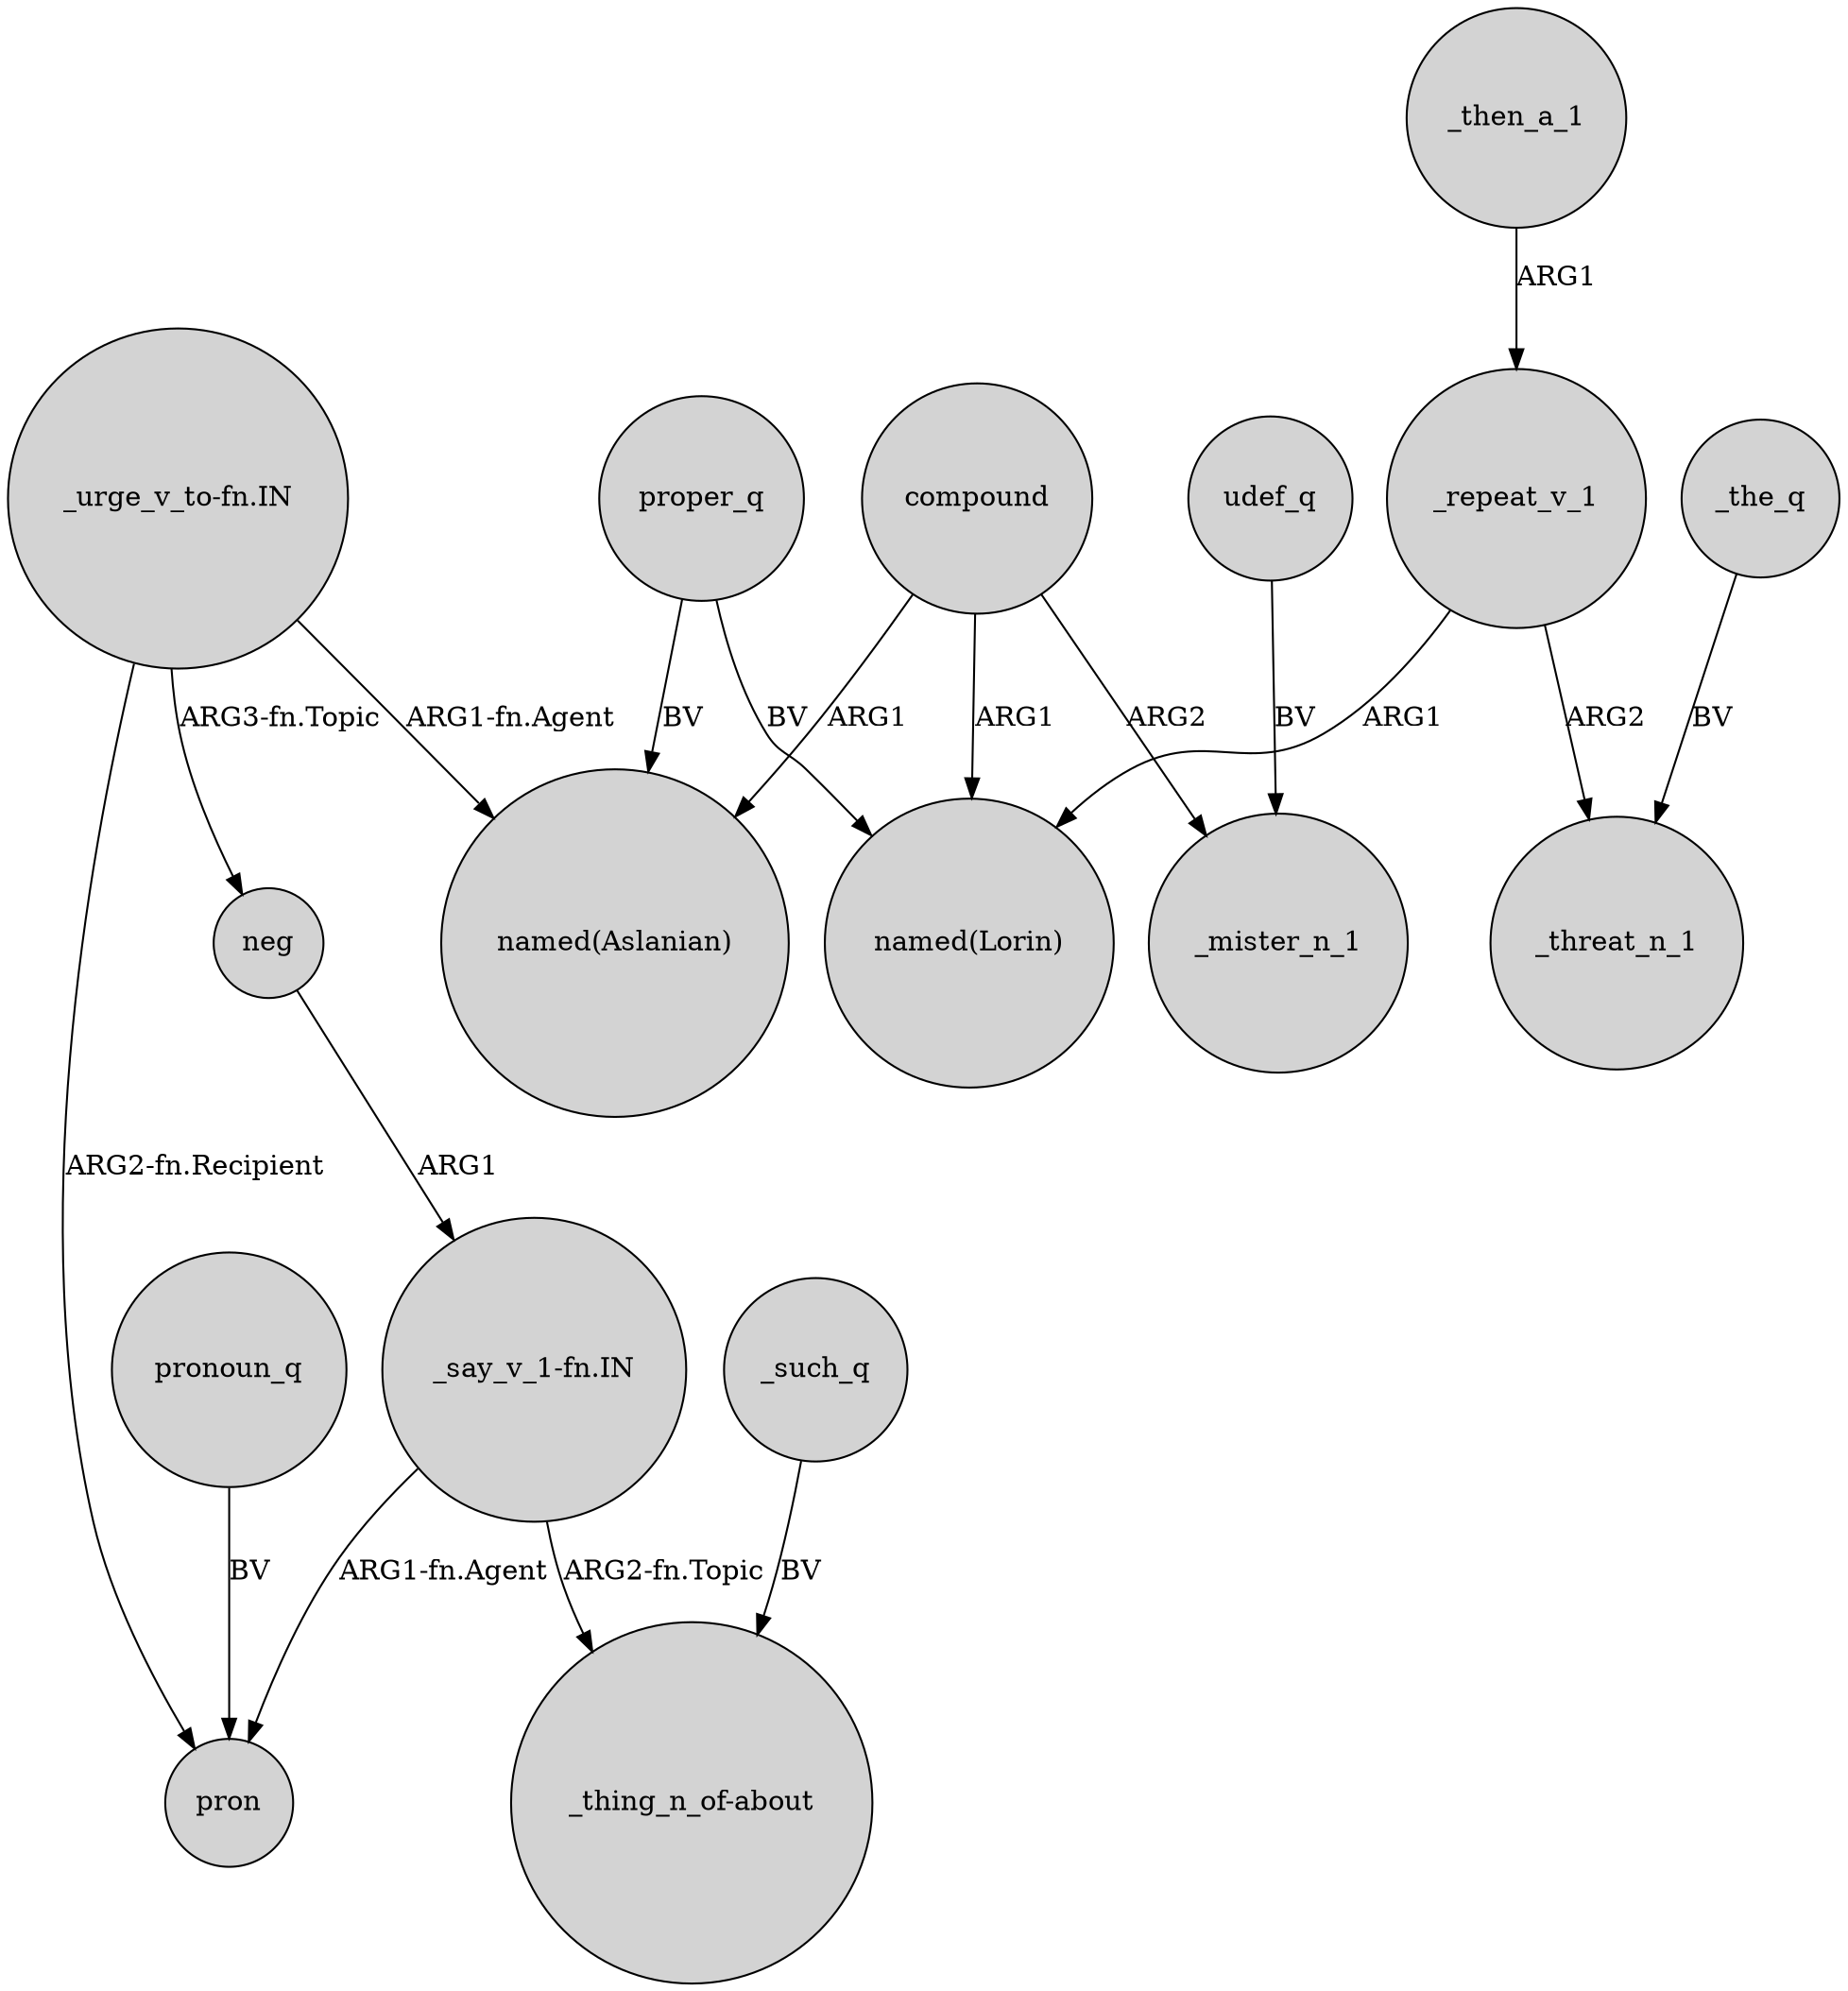 digraph {
	node [shape=circle style=filled]
	"_urge_v_to-fn.IN" -> pron [label="ARG2-fn.Recipient"]
	_repeat_v_1 -> "named(Lorin)" [label=ARG1]
	udef_q -> _mister_n_1 [label=BV]
	proper_q -> "named(Lorin)" [label=BV]
	compound -> "named(Lorin)" [label=ARG1]
	_the_q -> _threat_n_1 [label=BV]
	"_say_v_1-fn.IN" -> pron [label="ARG1-fn.Agent"]
	"_say_v_1-fn.IN" -> "_thing_n_of-about" [label="ARG2-fn.Topic"]
	_repeat_v_1 -> _threat_n_1 [label=ARG2]
	"_urge_v_to-fn.IN" -> "named(Aslanian)" [label="ARG1-fn.Agent"]
	proper_q -> "named(Aslanian)" [label=BV]
	_then_a_1 -> _repeat_v_1 [label=ARG1]
	compound -> "named(Aslanian)" [label=ARG1]
	"_urge_v_to-fn.IN" -> neg [label="ARG3-fn.Topic"]
	_such_q -> "_thing_n_of-about" [label=BV]
	neg -> "_say_v_1-fn.IN" [label=ARG1]
	compound -> _mister_n_1 [label=ARG2]
	pronoun_q -> pron [label=BV]
}
